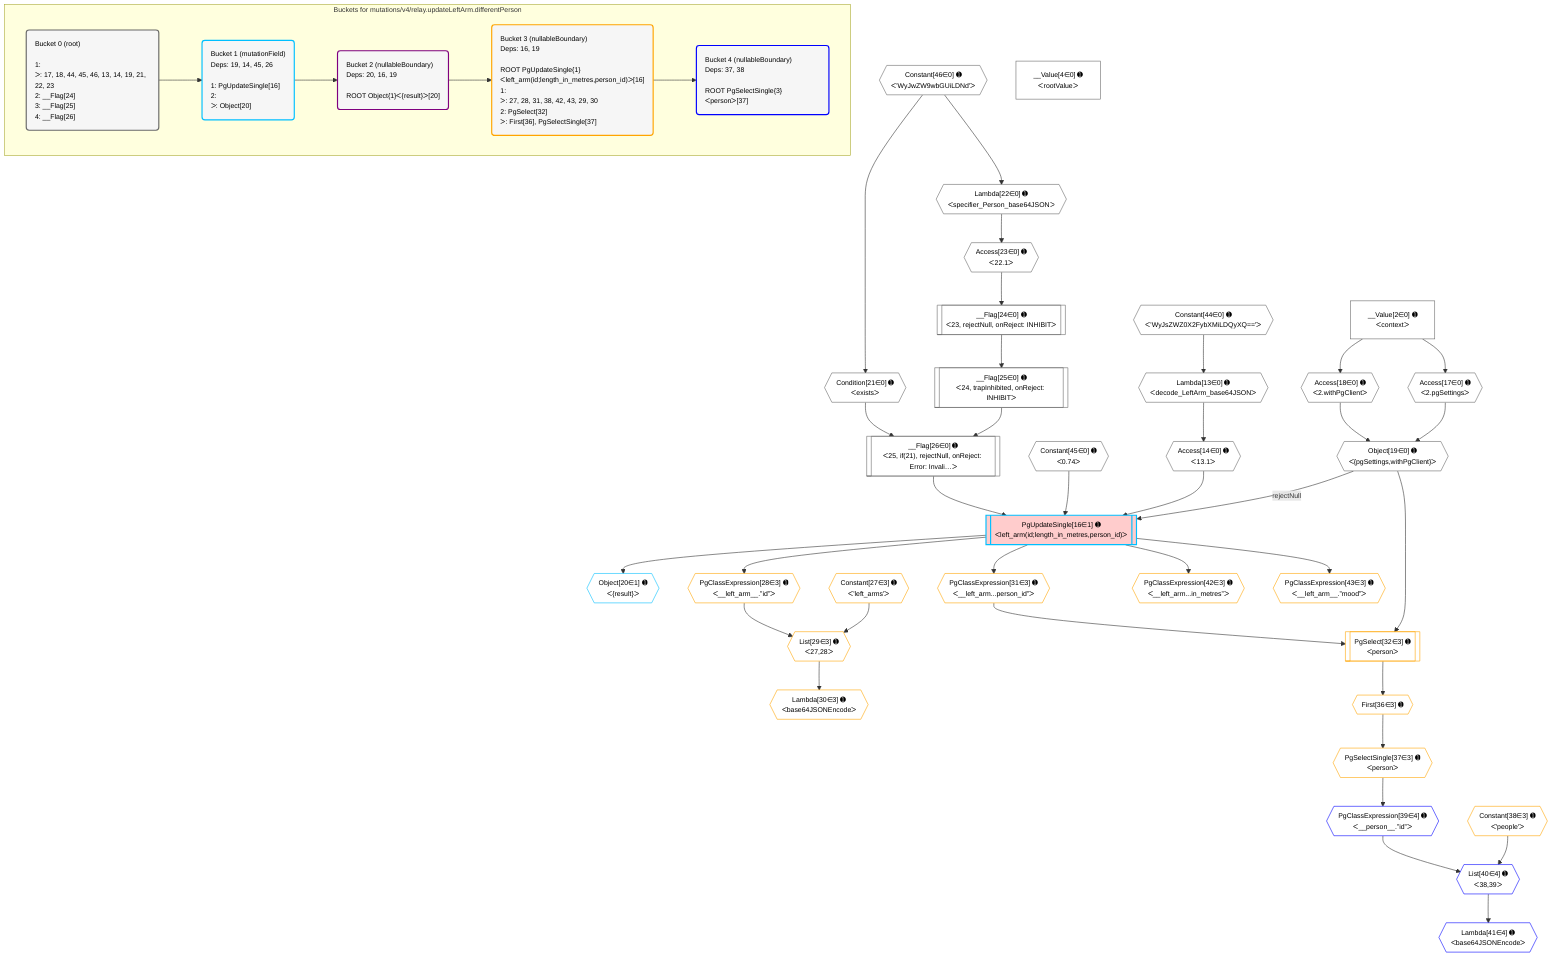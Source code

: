 %%{init: {'themeVariables': { 'fontSize': '12px'}}}%%
graph TD
    classDef path fill:#eee,stroke:#000,color:#000
    classDef plan fill:#fff,stroke-width:1px,color:#000
    classDef itemplan fill:#fff,stroke-width:2px,color:#000
    classDef unbatchedplan fill:#dff,stroke-width:1px,color:#000
    classDef sideeffectplan fill:#fcc,stroke-width:2px,color:#000
    classDef bucket fill:#f6f6f6,color:#000,stroke-width:2px,text-align:left


    %% plan dependencies
    Object19{{"Object[19∈0] ➊<br />ᐸ{pgSettings,withPgClient}ᐳ"}}:::plan
    Access17{{"Access[17∈0] ➊<br />ᐸ2.pgSettingsᐳ"}}:::plan
    Access18{{"Access[18∈0] ➊<br />ᐸ2.withPgClientᐳ"}}:::plan
    Access17 & Access18 --> Object19
    __Flag26[["__Flag[26∈0] ➊<br />ᐸ25, if(21), rejectNull, onReject: Error: Invali…ᐳ"]]:::plan
    __Flag25[["__Flag[25∈0] ➊<br />ᐸ24, trapInhibited, onReject: INHIBITᐳ"]]:::plan
    Condition21{{"Condition[21∈0] ➊<br />ᐸexistsᐳ"}}:::plan
    __Flag25 & Condition21 --> __Flag26
    Lambda13{{"Lambda[13∈0] ➊<br />ᐸdecode_LeftArm_base64JSONᐳ"}}:::plan
    Constant44{{"Constant[44∈0] ➊<br />ᐸ'WyJsZWZ0X2FybXMiLDQyXQ=='ᐳ"}}:::plan
    Constant44 --> Lambda13
    Access14{{"Access[14∈0] ➊<br />ᐸ13.1ᐳ"}}:::plan
    Lambda13 --> Access14
    __Value2["__Value[2∈0] ➊<br />ᐸcontextᐳ"]:::plan
    __Value2 --> Access17
    __Value2 --> Access18
    Constant46{{"Constant[46∈0] ➊<br />ᐸ'WyJwZW9wbGUiLDNd'ᐳ"}}:::plan
    Constant46 --> Condition21
    Lambda22{{"Lambda[22∈0] ➊<br />ᐸspecifier_Person_base64JSONᐳ"}}:::plan
    Constant46 --> Lambda22
    Access23{{"Access[23∈0] ➊<br />ᐸ22.1ᐳ"}}:::plan
    Lambda22 --> Access23
    __Flag24[["__Flag[24∈0] ➊<br />ᐸ23, rejectNull, onReject: INHIBITᐳ"]]:::plan
    Access23 --> __Flag24
    __Flag24 --> __Flag25
    __Value4["__Value[4∈0] ➊<br />ᐸrootValueᐳ"]:::plan
    Constant45{{"Constant[45∈0] ➊<br />ᐸ0.74ᐳ"}}:::plan
    PgUpdateSingle16[["PgUpdateSingle[16∈1] ➊<br />ᐸleft_arm(id;length_in_metres,person_id)ᐳ"]]:::sideeffectplan
    Object19 -->|rejectNull| PgUpdateSingle16
    Access14 & Constant45 & __Flag26 --> PgUpdateSingle16
    Object20{{"Object[20∈1] ➊<br />ᐸ{result}ᐳ"}}:::plan
    PgUpdateSingle16 --> Object20
    List29{{"List[29∈3] ➊<br />ᐸ27,28ᐳ"}}:::plan
    Constant27{{"Constant[27∈3] ➊<br />ᐸ'left_arms'ᐳ"}}:::plan
    PgClassExpression28{{"PgClassExpression[28∈3] ➊<br />ᐸ__left_arm__.”id”ᐳ"}}:::plan
    Constant27 & PgClassExpression28 --> List29
    PgSelect32[["PgSelect[32∈3] ➊<br />ᐸpersonᐳ"]]:::plan
    PgClassExpression31{{"PgClassExpression[31∈3] ➊<br />ᐸ__left_arm...person_id”ᐳ"}}:::plan
    Object19 & PgClassExpression31 --> PgSelect32
    PgUpdateSingle16 --> PgClassExpression28
    Lambda30{{"Lambda[30∈3] ➊<br />ᐸbase64JSONEncodeᐳ"}}:::plan
    List29 --> Lambda30
    PgUpdateSingle16 --> PgClassExpression31
    First36{{"First[36∈3] ➊"}}:::plan
    PgSelect32 --> First36
    PgSelectSingle37{{"PgSelectSingle[37∈3] ➊<br />ᐸpersonᐳ"}}:::plan
    First36 --> PgSelectSingle37
    PgClassExpression42{{"PgClassExpression[42∈3] ➊<br />ᐸ__left_arm...in_metres”ᐳ"}}:::plan
    PgUpdateSingle16 --> PgClassExpression42
    PgClassExpression43{{"PgClassExpression[43∈3] ➊<br />ᐸ__left_arm__.”mood”ᐳ"}}:::plan
    PgUpdateSingle16 --> PgClassExpression43
    Constant38{{"Constant[38∈3] ➊<br />ᐸ'people'ᐳ"}}:::plan
    List40{{"List[40∈4] ➊<br />ᐸ38,39ᐳ"}}:::plan
    PgClassExpression39{{"PgClassExpression[39∈4] ➊<br />ᐸ__person__.”id”ᐳ"}}:::plan
    Constant38 & PgClassExpression39 --> List40
    PgSelectSingle37 --> PgClassExpression39
    Lambda41{{"Lambda[41∈4] ➊<br />ᐸbase64JSONEncodeᐳ"}}:::plan
    List40 --> Lambda41

    %% define steps

    subgraph "Buckets for mutations/v4/relay.updateLeftArm.differentPerson"
    Bucket0("Bucket 0 (root)<br /><br />1: <br />ᐳ: 17, 18, 44, 45, 46, 13, 14, 19, 21, 22, 23<br />2: __Flag[24]<br />3: __Flag[25]<br />4: __Flag[26]"):::bucket
    classDef bucket0 stroke:#696969
    class Bucket0,__Value2,__Value4,Lambda13,Access14,Access17,Access18,Object19,Condition21,Lambda22,Access23,__Flag24,__Flag25,__Flag26,Constant44,Constant45,Constant46 bucket0
    Bucket1("Bucket 1 (mutationField)<br />Deps: 19, 14, 45, 26<br /><br />1: PgUpdateSingle[16]<br />2: <br />ᐳ: Object[20]"):::bucket
    classDef bucket1 stroke:#00bfff
    class Bucket1,PgUpdateSingle16,Object20 bucket1
    Bucket2("Bucket 2 (nullableBoundary)<br />Deps: 20, 16, 19<br /><br />ROOT Object{1}ᐸ{result}ᐳ[20]"):::bucket
    classDef bucket2 stroke:#7f007f
    class Bucket2 bucket2
    Bucket3("Bucket 3 (nullableBoundary)<br />Deps: 16, 19<br /><br />ROOT PgUpdateSingle{1}ᐸleft_arm(id;length_in_metres,person_id)ᐳ[16]<br />1: <br />ᐳ: 27, 28, 31, 38, 42, 43, 29, 30<br />2: PgSelect[32]<br />ᐳ: First[36], PgSelectSingle[37]"):::bucket
    classDef bucket3 stroke:#ffa500
    class Bucket3,Constant27,PgClassExpression28,List29,Lambda30,PgClassExpression31,PgSelect32,First36,PgSelectSingle37,Constant38,PgClassExpression42,PgClassExpression43 bucket3
    Bucket4("Bucket 4 (nullableBoundary)<br />Deps: 37, 38<br /><br />ROOT PgSelectSingle{3}ᐸpersonᐳ[37]"):::bucket
    classDef bucket4 stroke:#0000ff
    class Bucket4,PgClassExpression39,List40,Lambda41 bucket4
    Bucket0 --> Bucket1
    Bucket1 --> Bucket2
    Bucket2 --> Bucket3
    Bucket3 --> Bucket4
    end